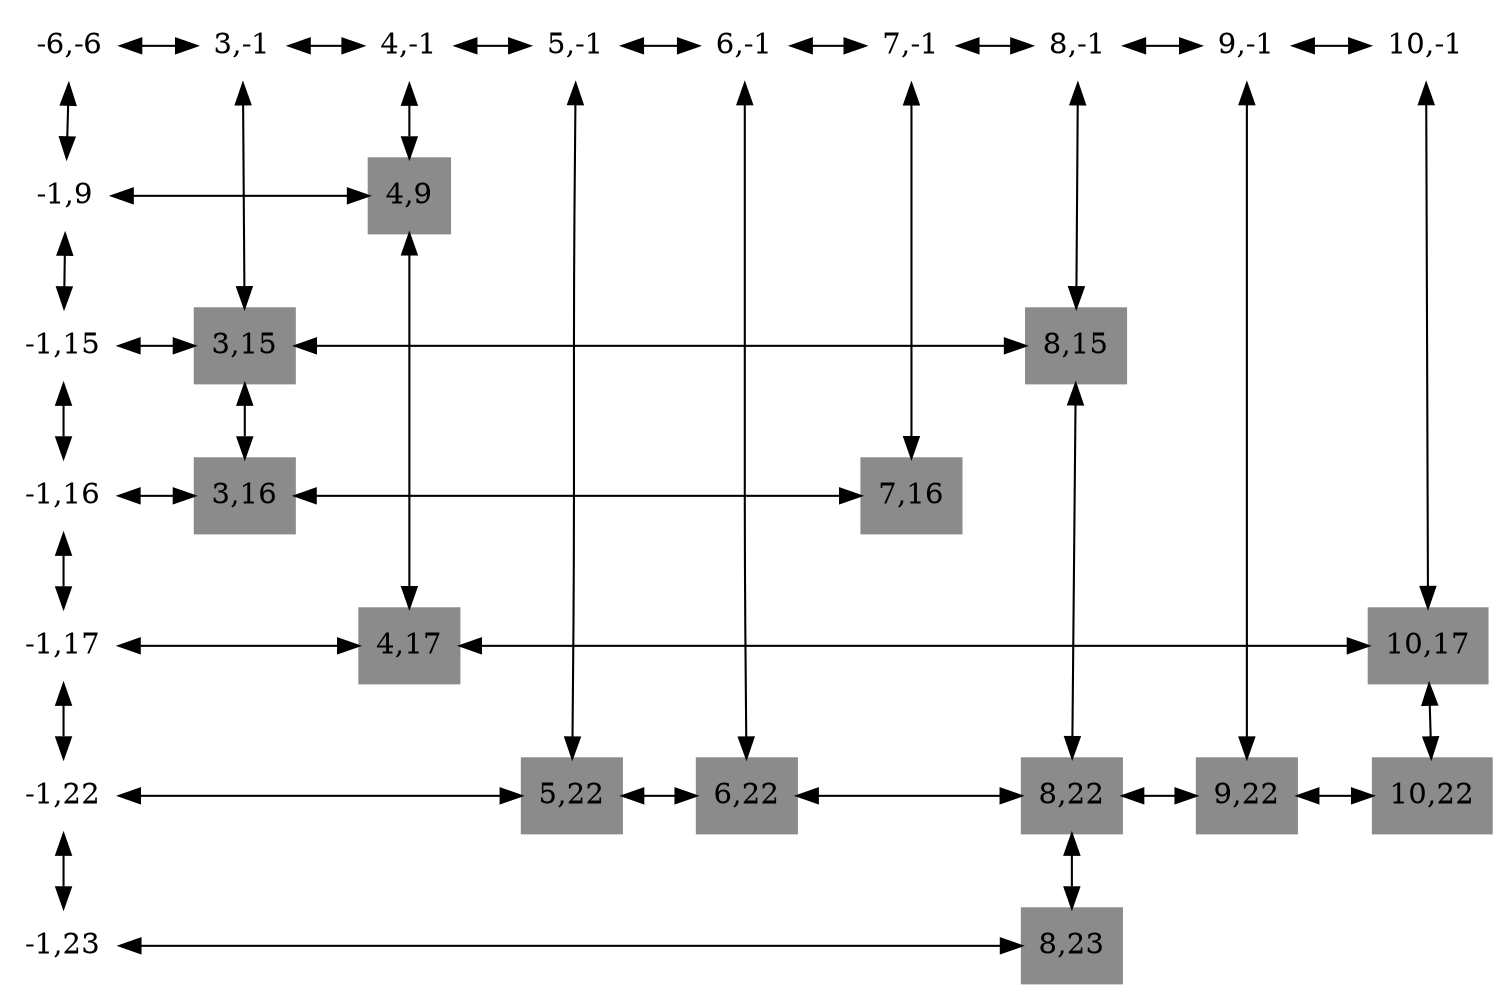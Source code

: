 digraph A{

rankdir = TB;
node [shape=rectangle, height=0.5, width=0.5];
graph[ nodesep = 0.5];
//Las columnas cabeceras
N172862059[label="-6,-6" color="white" style="filled" ]
N986576109[label="3,-1" color="white" style="filled" ]
N1696702621[label="4,-1" color="white" style="filled" ]
N1746852500[label="5,-1" color="white" style="filled" ]
N266808078[label="6,-1" color="white" style="filled" ]
N1524161667[label="7,-1" color="white" style="filled" ]
N840284685[label="8,-1" color="white" style="filled" ]
N750853281[label="9,-1" color="white" style="filled" ]
N440986988[label="10,-1" color="white" style="filled" ]



//Las filas cabeceras
N115869282[label="-1,9" color="white" style="filled" ]
N422711648[label="-1,15" color="white" style="filled" ]
N1035084531[label="-1,16" color="white" style="filled" ]
N1615633316[label="-1,17" color="white" style="filled" ]
N651254489[label="-1,22" color="white" style="filled" ]
N803337842[label="-1,23" color="white" style="filled" ]



//Los valores de la Matriz
N57212103[label="4,9" color="#8B8B8B" style="filled" ];
N134071989[label="3,15" color="#8B8B8B" style="filled" ];
N727073537[label="8,15" color="#8B8B8B" style="filled" ];
N195326591[label="3,16" color="#8B8B8B" style="filled" ];
N1341008136[label="7,16" color="#8B8B8B" style="filled" ];
N642745902[label="4,17" color="#8B8B8B" style="filled" ];
N1066960813[label="10,17" color="#8B8B8B" style="filled" ];
N386346411[label="5,22" color="#8B8B8B" style="filled" ];
N698343466[label="6,22" color="#8B8B8B" style="filled" ];
N1941663169[label="8,22" color="#8B8B8B" style="filled" ];
N140847604[label="9,22" color="#8B8B8B" style="filled" ];
N639711014[label="10,22" color="#8B8B8B" style="filled" ];
N1885937016[label="8,23" color="#8B8B8B" style="filled" ];



//Conexiones de cada columna
N172862059->N986576109[dir=both];
N986576109->N1696702621[dir=both];
N986576109->N134071989[dir=both];
N1696702621->N1746852500[dir=both];
N1696702621->N57212103[dir=both];
N1746852500->N266808078[dir=both];
N1746852500->N386346411[dir=both];
N266808078->N1524161667[dir=both];
N266808078->N698343466[dir=both];
N1524161667->N840284685[dir=both];
N1524161667->N1341008136[dir=both];
N840284685->N750853281[dir=both];
N840284685->N727073537[dir=both];
N750853281->N440986988[dir=both];
N750853281->N140847604[dir=both];
N440986988->N1066960813[dir=both];



//Conexiones de cada fila
N172862059->N115869282[dir=both];
N115869282->N422711648[dir=both];
N115869282->N57212103[constraint=false,dir=both];
N57212103->N642745902[dir=both];
N422711648->N1035084531[dir=both];
N422711648->N134071989[constraint=false,dir=both];
N134071989->N195326591[dir=both];
N134071989->N727073537[constraint=false,dir=both];
N727073537->N1941663169[dir=both];
N1035084531->N1615633316[dir=both];
N1035084531->N195326591[constraint=false,dir=both];
N195326591->N1341008136[constraint=false,dir=both];
N1615633316->N651254489[dir=both];
N1615633316->N642745902[constraint=false,dir=both];
N642745902->N1066960813[constraint=false,dir=both];
N1066960813->N639711014[dir=both];
N651254489->N803337842[dir=both];
N651254489->N386346411[constraint=false,dir=both];
N386346411->N698343466[constraint=false,dir=both];
N698343466->N1941663169[constraint=false,dir=both];
N1941663169->N1885937016[dir=both];
N1941663169->N140847604[constraint=false,dir=both];
N140847604->N639711014[constraint=false,dir=both];
N803337842->N1885937016[constraint=false,dir=both];



//Los rankSame
{ rank=same; N172862059;N986576109;N1696702621;N1746852500;N266808078;N1524161667;N840284685;N750853281;N440986988;}
{rank=same; N115869282;N57212103;}
{rank=same; N422711648;N134071989;N727073537;}
{rank=same; N1035084531;N195326591;N1341008136;}
{rank=same; N1615633316;N642745902;N1066960813;}
{rank=same; N651254489;N386346411;N698343466;N1941663169;N140847604;N639711014;}
{rank=same; N803337842;N1885937016;}

}